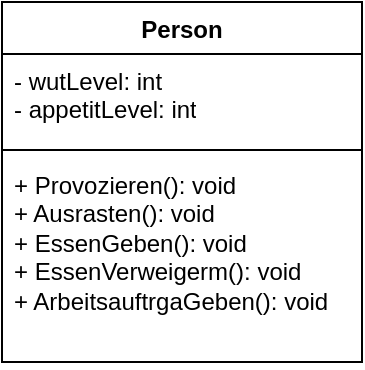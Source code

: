 <mxfile version="21.6.8" type="device">
  <diagram name="Seite-1" id="cW4oBI6mVUXUtHNb4IoI">
    <mxGraphModel dx="434" dy="277" grid="1" gridSize="10" guides="1" tooltips="1" connect="1" arrows="1" fold="1" page="1" pageScale="1" pageWidth="827" pageHeight="1169" math="0" shadow="0">
      <root>
        <mxCell id="0" />
        <mxCell id="1" parent="0" />
        <mxCell id="axpCuNk4wsnUUoaNCGdF-1" value="Person" style="swimlane;fontStyle=1;align=center;verticalAlign=top;childLayout=stackLayout;horizontal=1;startSize=26;horizontalStack=0;resizeParent=1;resizeParentMax=0;resizeLast=0;collapsible=1;marginBottom=0;whiteSpace=wrap;html=1;" vertex="1" parent="1">
          <mxGeometry x="320" y="499" width="180" height="180" as="geometry" />
        </mxCell>
        <mxCell id="axpCuNk4wsnUUoaNCGdF-2" value="- wutLevel: int&lt;br&gt;- appetitLevel: int" style="text;strokeColor=none;fillColor=none;align=left;verticalAlign=top;spacingLeft=4;spacingRight=4;overflow=hidden;rotatable=0;points=[[0,0.5],[1,0.5]];portConstraint=eastwest;whiteSpace=wrap;html=1;" vertex="1" parent="axpCuNk4wsnUUoaNCGdF-1">
          <mxGeometry y="26" width="180" height="44" as="geometry" />
        </mxCell>
        <mxCell id="axpCuNk4wsnUUoaNCGdF-3" value="" style="line;strokeWidth=1;fillColor=none;align=left;verticalAlign=middle;spacingTop=-1;spacingLeft=3;spacingRight=3;rotatable=0;labelPosition=right;points=[];portConstraint=eastwest;strokeColor=inherit;" vertex="1" parent="axpCuNk4wsnUUoaNCGdF-1">
          <mxGeometry y="70" width="180" height="8" as="geometry" />
        </mxCell>
        <mxCell id="axpCuNk4wsnUUoaNCGdF-4" value="+ Provozieren(): void&lt;br&gt;+ Ausrasten(): void&lt;br&gt;+ EssenGeben(): void&lt;br&gt;+ EssenVerweigerm(): void&lt;br&gt;+ ArbeitsauftrgaGeben(): void" style="text;strokeColor=none;fillColor=none;align=left;verticalAlign=top;spacingLeft=4;spacingRight=4;overflow=hidden;rotatable=0;points=[[0,0.5],[1,0.5]];portConstraint=eastwest;whiteSpace=wrap;html=1;" vertex="1" parent="axpCuNk4wsnUUoaNCGdF-1">
          <mxGeometry y="78" width="180" height="102" as="geometry" />
        </mxCell>
      </root>
    </mxGraphModel>
  </diagram>
</mxfile>
